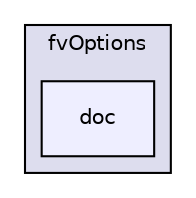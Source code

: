 digraph "src/fvOptions/doc" {
  bgcolor=transparent;
  compound=true
  node [ fontsize="10", fontname="Helvetica"];
  edge [ labelfontsize="10", labelfontname="Helvetica"];
  subgraph clusterdir_3feeed9f14097927738cfbd9bcefd859 {
    graph [ bgcolor="#ddddee", pencolor="black", label="fvOptions" fontname="Helvetica", fontsize="10", URL="dir_3feeed9f14097927738cfbd9bcefd859.html"]
  dir_2c4a6fa156e1bfb3f220191cb85bc379 [shape=box, label="doc", style="filled", fillcolor="#eeeeff", pencolor="black", URL="dir_2c4a6fa156e1bfb3f220191cb85bc379.html"];
  }
}
